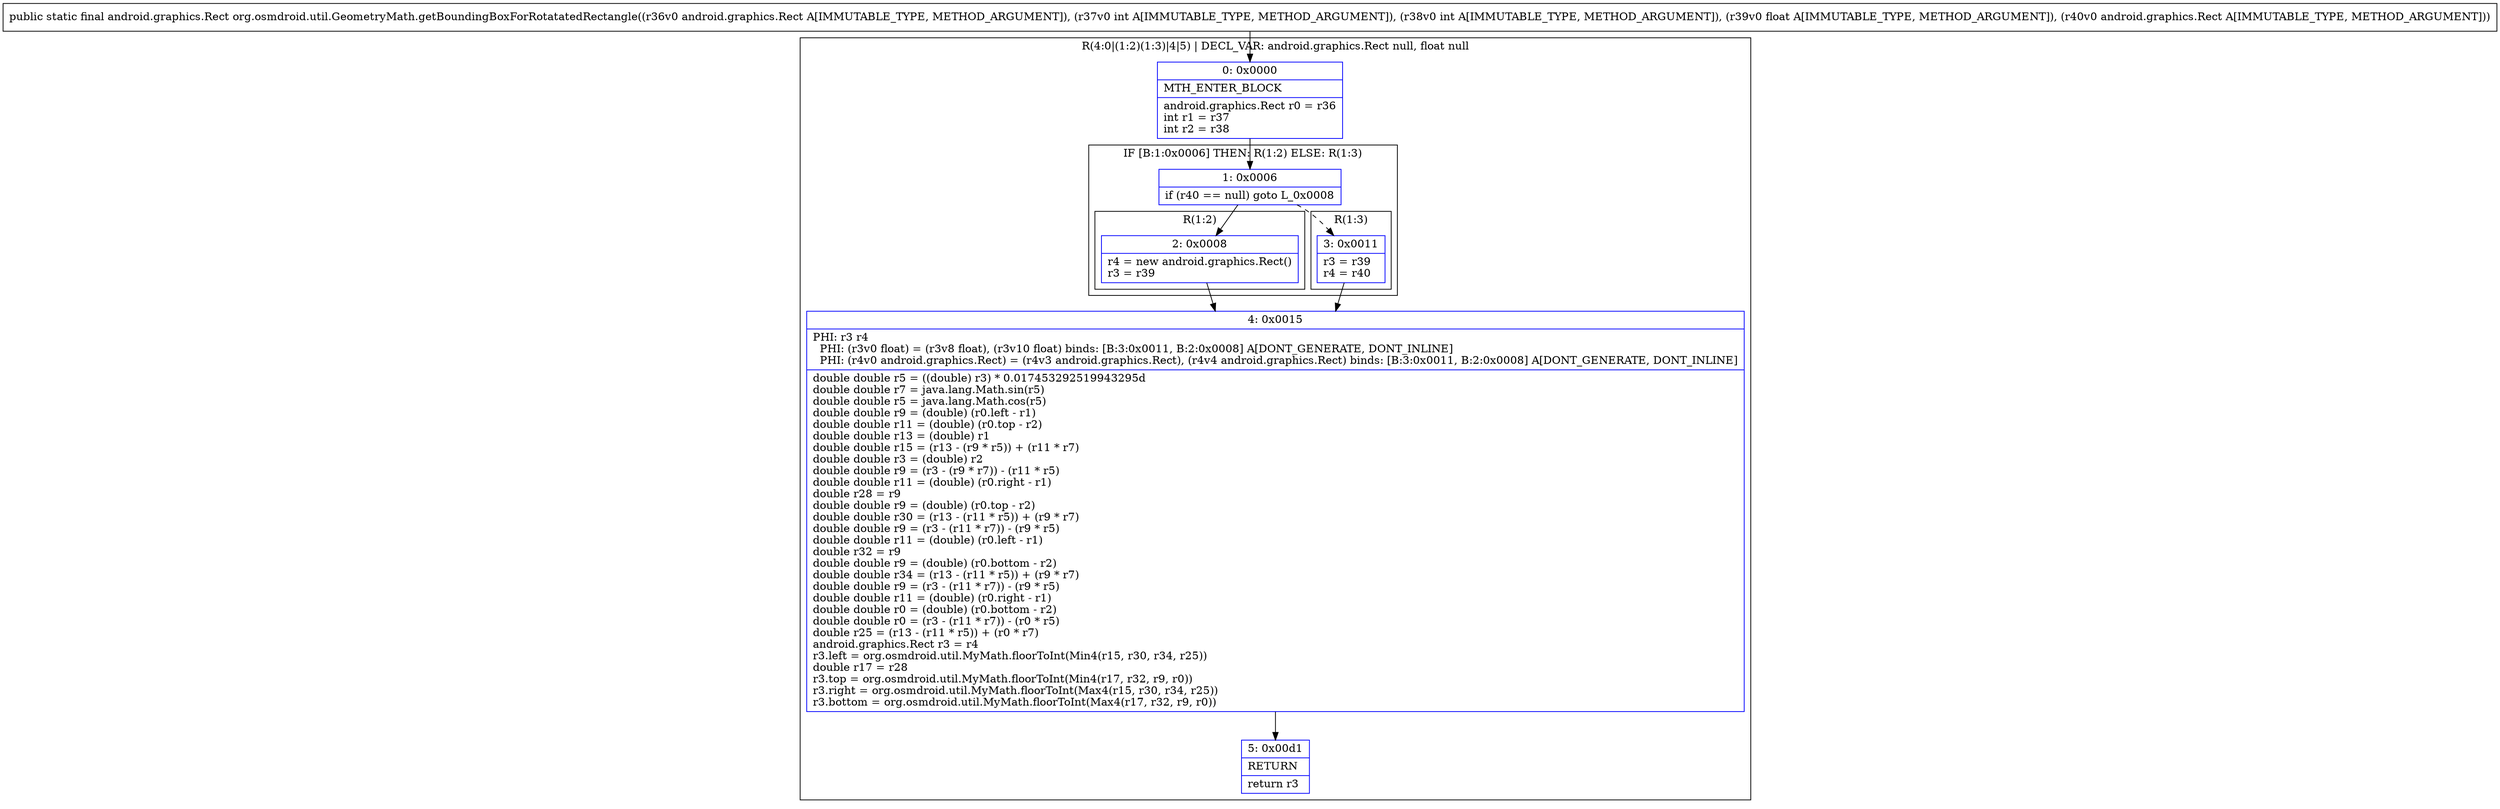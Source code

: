 digraph "CFG fororg.osmdroid.util.GeometryMath.getBoundingBoxForRotatatedRectangle(Landroid\/graphics\/Rect;IIFLandroid\/graphics\/Rect;)Landroid\/graphics\/Rect;" {
subgraph cluster_Region_1898977094 {
label = "R(4:0|(1:2)(1:3)|4|5) | DECL_VAR: android.graphics.Rect null, float null\l";
node [shape=record,color=blue];
Node_0 [shape=record,label="{0\:\ 0x0000|MTH_ENTER_BLOCK\l|android.graphics.Rect r0 = r36\lint r1 = r37\lint r2 = r38\l}"];
subgraph cluster_IfRegion_928485783 {
label = "IF [B:1:0x0006] THEN: R(1:2) ELSE: R(1:3)";
node [shape=record,color=blue];
Node_1 [shape=record,label="{1\:\ 0x0006|if (r40 == null) goto L_0x0008\l}"];
subgraph cluster_Region_1394801675 {
label = "R(1:2)";
node [shape=record,color=blue];
Node_2 [shape=record,label="{2\:\ 0x0008|r4 = new android.graphics.Rect()\lr3 = r39\l}"];
}
subgraph cluster_Region_131175457 {
label = "R(1:3)";
node [shape=record,color=blue];
Node_3 [shape=record,label="{3\:\ 0x0011|r3 = r39\lr4 = r40\l}"];
}
}
Node_4 [shape=record,label="{4\:\ 0x0015|PHI: r3 r4 \l  PHI: (r3v0 float) = (r3v8 float), (r3v10 float) binds: [B:3:0x0011, B:2:0x0008] A[DONT_GENERATE, DONT_INLINE]\l  PHI: (r4v0 android.graphics.Rect) = (r4v3 android.graphics.Rect), (r4v4 android.graphics.Rect) binds: [B:3:0x0011, B:2:0x0008] A[DONT_GENERATE, DONT_INLINE]\l|double double r5 = ((double) r3) * 0.017453292519943295d\ldouble double r7 = java.lang.Math.sin(r5)\ldouble double r5 = java.lang.Math.cos(r5)\ldouble double r9 = (double) (r0.left \- r1)\ldouble double r11 = (double) (r0.top \- r2)\ldouble double r13 = (double) r1\ldouble double r15 = (r13 \- (r9 * r5)) + (r11 * r7)\ldouble double r3 = (double) r2\ldouble double r9 = (r3 \- (r9 * r7)) \- (r11 * r5)\ldouble double r11 = (double) (r0.right \- r1)\ldouble r28 = r9\ldouble double r9 = (double) (r0.top \- r2)\ldouble double r30 = (r13 \- (r11 * r5)) + (r9 * r7)\ldouble double r9 = (r3 \- (r11 * r7)) \- (r9 * r5)\ldouble double r11 = (double) (r0.left \- r1)\ldouble r32 = r9\ldouble double r9 = (double) (r0.bottom \- r2)\ldouble double r34 = (r13 \- (r11 * r5)) + (r9 * r7)\ldouble double r9 = (r3 \- (r11 * r7)) \- (r9 * r5)\ldouble double r11 = (double) (r0.right \- r1)\ldouble double r0 = (double) (r0.bottom \- r2)\ldouble double r0 = (r3 \- (r11 * r7)) \- (r0 * r5)\ldouble r25 = (r13 \- (r11 * r5)) + (r0 * r7)\landroid.graphics.Rect r3 = r4\lr3.left = org.osmdroid.util.MyMath.floorToInt(Min4(r15, r30, r34, r25))\ldouble r17 = r28\lr3.top = org.osmdroid.util.MyMath.floorToInt(Min4(r17, r32, r9, r0))\lr3.right = org.osmdroid.util.MyMath.floorToInt(Max4(r15, r30, r34, r25))\lr3.bottom = org.osmdroid.util.MyMath.floorToInt(Max4(r17, r32, r9, r0))\l}"];
Node_5 [shape=record,label="{5\:\ 0x00d1|RETURN\l|return r3\l}"];
}
MethodNode[shape=record,label="{public static final android.graphics.Rect org.osmdroid.util.GeometryMath.getBoundingBoxForRotatatedRectangle((r36v0 android.graphics.Rect A[IMMUTABLE_TYPE, METHOD_ARGUMENT]), (r37v0 int A[IMMUTABLE_TYPE, METHOD_ARGUMENT]), (r38v0 int A[IMMUTABLE_TYPE, METHOD_ARGUMENT]), (r39v0 float A[IMMUTABLE_TYPE, METHOD_ARGUMENT]), (r40v0 android.graphics.Rect A[IMMUTABLE_TYPE, METHOD_ARGUMENT])) }"];
MethodNode -> Node_0;
Node_0 -> Node_1;
Node_1 -> Node_2;
Node_1 -> Node_3[style=dashed];
Node_2 -> Node_4;
Node_3 -> Node_4;
Node_4 -> Node_5;
}

